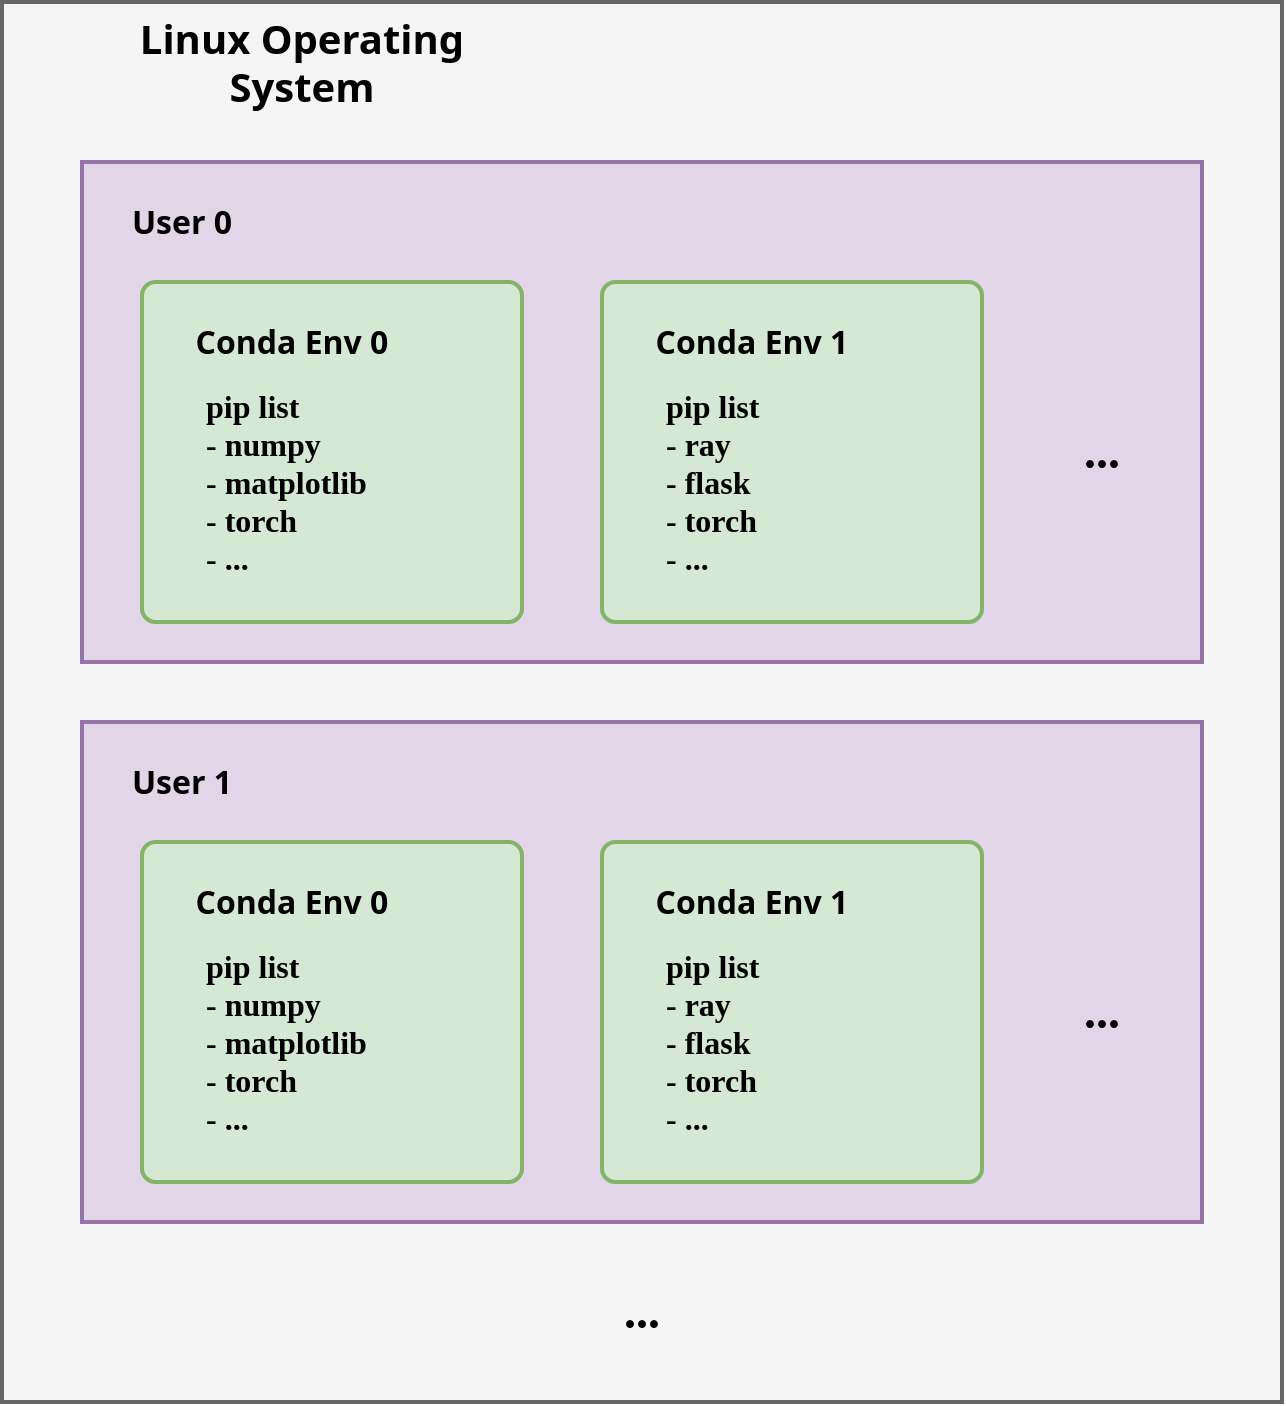 <mxfile version="15.9.4" type="device"><diagram id="XYXGSS9nLTZf1_CdJARw" name="Page-1"><mxGraphModel dx="1974" dy="1134" grid="1" gridSize="10" guides="1" tooltips="1" connect="1" arrows="1" fold="1" page="1" pageScale="1" pageWidth="850" pageHeight="1100" math="0" shadow="0"><root><mxCell id="0"/><mxCell id="1" parent="0"/><mxCell id="ox1bot8EtU7btKXP7uR7-2" value="" style="rounded=0;whiteSpace=wrap;html=1;fillColor=#f5f5f5;strokeColor=#666666;strokeWidth=2;fontColor=#333333;" parent="1" vertex="1"><mxGeometry x="40" y="40" width="640" height="700" as="geometry"/></mxCell><mxCell id="ox1bot8EtU7btKXP7uR7-24" value="&lt;font data-font-src=&quot;https://fonts.googleapis.com/css?family=Noto+Sans&quot; face=&quot;Noto Sans&quot; size=&quot;1&quot;&gt;&lt;b style=&quot;font-size: 20px&quot;&gt;Linux Operating System&lt;/b&gt;&lt;/font&gt;" style="text;html=1;strokeColor=none;fillColor=none;align=center;verticalAlign=middle;whiteSpace=wrap;rounded=0;container=0;resizable=1;autosize=1;arcSize=12;" parent="1" vertex="1"><mxGeometry x="70" y="60" width="240" height="20" as="geometry"/></mxCell><mxCell id="ox1bot8EtU7btKXP7uR7-25" value="" style="group" parent="1" vertex="1" connectable="0"><mxGeometry x="80" y="120" width="560" height="250" as="geometry"/></mxCell><mxCell id="ox1bot8EtU7btKXP7uR7-1" value="" style="rounded=0;whiteSpace=wrap;html=1;fillColor=#e1d5e7;strokeColor=#9673a6;strokeWidth=2;" parent="ox1bot8EtU7btKXP7uR7-25" vertex="1"><mxGeometry width="560" height="250" as="geometry"/></mxCell><mxCell id="ox1bot8EtU7btKXP7uR7-5" value="&lt;font data-font-src=&quot;https://fonts.googleapis.com/css?family=Noto+Sans&quot; face=&quot;Noto Sans&quot; size=&quot;1&quot;&gt;&lt;b style=&quot;font-size: 16px&quot;&gt;User 0&lt;/b&gt;&lt;/font&gt;" style="text;html=1;strokeColor=none;fillColor=none;align=center;verticalAlign=middle;whiteSpace=wrap;rounded=0;container=0;resizable=1;autosize=1;arcSize=12;" parent="ox1bot8EtU7btKXP7uR7-25" vertex="1"><mxGeometry x="20" y="20" width="60" height="20" as="geometry"/></mxCell><mxCell id="ox1bot8EtU7btKXP7uR7-12" value="" style="group" parent="ox1bot8EtU7btKXP7uR7-25" vertex="1" connectable="0"><mxGeometry x="30" y="60" width="190" height="170" as="geometry"/></mxCell><mxCell id="ox1bot8EtU7btKXP7uR7-3" value="" style="rounded=1;whiteSpace=wrap;html=1;fillColor=#d5e8d4;strokeColor=#82b366;strokeWidth=2;arcSize=4;" parent="ox1bot8EtU7btKXP7uR7-12" vertex="1"><mxGeometry width="190" height="170" as="geometry"/></mxCell><mxCell id="ox1bot8EtU7btKXP7uR7-6" value="&lt;font data-font-src=&quot;https://fonts.googleapis.com/css?family=Noto+Sans&quot; face=&quot;Noto Sans&quot; size=&quot;1&quot;&gt;&lt;b style=&quot;font-size: 16px&quot;&gt;Conda Env 0&lt;/b&gt;&lt;/font&gt;" style="text;html=1;strokeColor=none;fillColor=none;align=center;verticalAlign=middle;whiteSpace=wrap;rounded=0;autosize=1;" parent="ox1bot8EtU7btKXP7uR7-12" vertex="1"><mxGeometry x="20" y="20" width="110" height="20" as="geometry"/></mxCell><mxCell id="ox1bot8EtU7btKXP7uR7-8" style="edgeStyle=orthogonalEdgeStyle;rounded=0;orthogonalLoop=1;jettySize=auto;html=1;exitX=0.5;exitY=1;exitDx=0;exitDy=0;fontSize=16;" parent="ox1bot8EtU7btKXP7uR7-12" source="ox1bot8EtU7btKXP7uR7-6" target="ox1bot8EtU7btKXP7uR7-6" edge="1"><mxGeometry relative="1" as="geometry"/></mxCell><mxCell id="ox1bot8EtU7btKXP7uR7-11" value="&lt;div&gt;&lt;span style=&quot;font-size: 16px&quot;&gt;&lt;font data-font-src=&quot;https://fonts.googleapis.com/css?family=Cutive+Mono&quot; face=&quot;Cutive Mono&quot;&gt;&lt;b&gt;pip list&lt;/b&gt;&lt;/font&gt;&lt;/span&gt;&lt;/div&gt;&lt;span style=&quot;font-size: 16px&quot;&gt;&lt;b&gt;&lt;div&gt;&lt;font data-font-src=&quot;https://fonts.googleapis.com/css?family=Cutive+Mono&quot; face=&quot;Cutive Mono&quot;&gt;- numpy&lt;/font&gt;&lt;/div&gt;&lt;div&gt;&lt;font data-font-src=&quot;https://fonts.googleapis.com/css?family=Cutive+Mono&quot; face=&quot;Cutive Mono&quot;&gt;- matplotlib&lt;/font&gt;&lt;/div&gt;&lt;div&gt;&lt;font data-font-src=&quot;https://fonts.googleapis.com/css?family=Cutive+Mono&quot; face=&quot;Cutive Mono&quot;&gt;- torch&lt;/font&gt;&lt;/div&gt;&lt;div&gt;&lt;font data-font-src=&quot;https://fonts.googleapis.com/css?family=Cutive+Mono&quot; face=&quot;Cutive Mono&quot;&gt;- ...&lt;/font&gt;&lt;/div&gt;&lt;/b&gt;&lt;/span&gt;" style="text;html=1;strokeColor=none;fillColor=none;align=left;verticalAlign=middle;whiteSpace=wrap;rounded=0;autosize=1;" parent="ox1bot8EtU7btKXP7uR7-12" vertex="1"><mxGeometry x="30" y="60" width="130" height="80" as="geometry"/></mxCell><mxCell id="ox1bot8EtU7btKXP7uR7-13" value="" style="group" parent="ox1bot8EtU7btKXP7uR7-25" vertex="1" connectable="0"><mxGeometry x="260" y="60" width="190" height="170" as="geometry"/></mxCell><mxCell id="ox1bot8EtU7btKXP7uR7-14" value="" style="rounded=1;whiteSpace=wrap;html=1;fillColor=#d5e8d4;strokeColor=#82b366;strokeWidth=2;arcSize=4;" parent="ox1bot8EtU7btKXP7uR7-13" vertex="1"><mxGeometry width="190" height="170" as="geometry"/></mxCell><mxCell id="ox1bot8EtU7btKXP7uR7-15" value="&lt;font data-font-src=&quot;https://fonts.googleapis.com/css?family=Noto+Sans&quot; face=&quot;Noto Sans&quot; size=&quot;1&quot;&gt;&lt;b style=&quot;font-size: 16px&quot;&gt;Conda Env 1&lt;/b&gt;&lt;/font&gt;" style="text;html=1;strokeColor=none;fillColor=none;align=center;verticalAlign=middle;whiteSpace=wrap;rounded=0;autosize=1;" parent="ox1bot8EtU7btKXP7uR7-13" vertex="1"><mxGeometry x="20" y="20" width="110" height="20" as="geometry"/></mxCell><mxCell id="ox1bot8EtU7btKXP7uR7-16" style="edgeStyle=orthogonalEdgeStyle;rounded=0;orthogonalLoop=1;jettySize=auto;html=1;exitX=0.5;exitY=1;exitDx=0;exitDy=0;fontSize=16;" parent="ox1bot8EtU7btKXP7uR7-13" source="ox1bot8EtU7btKXP7uR7-15" target="ox1bot8EtU7btKXP7uR7-15" edge="1"><mxGeometry relative="1" as="geometry"/></mxCell><mxCell id="ox1bot8EtU7btKXP7uR7-17" value="&lt;div&gt;&lt;span style=&quot;font-size: 16px&quot;&gt;&lt;font data-font-src=&quot;https://fonts.googleapis.com/css?family=Cutive+Mono&quot; face=&quot;Cutive Mono&quot;&gt;&lt;b&gt;pip list&lt;/b&gt;&lt;/font&gt;&lt;/span&gt;&lt;/div&gt;&lt;span style=&quot;font-size: 16px&quot;&gt;&lt;b&gt;&lt;div&gt;&lt;font data-font-src=&quot;https://fonts.googleapis.com/css?family=Cutive+Mono&quot; face=&quot;Cutive Mono&quot;&gt;- ray&lt;/font&gt;&lt;/div&gt;&lt;div&gt;&lt;font data-font-src=&quot;https://fonts.googleapis.com/css?family=Cutive+Mono&quot; face=&quot;Cutive Mono&quot;&gt;- flask&lt;/font&gt;&lt;/div&gt;&lt;div&gt;&lt;font data-font-src=&quot;https://fonts.googleapis.com/css?family=Cutive+Mono&quot; face=&quot;Cutive Mono&quot;&gt;- torch&lt;/font&gt;&lt;/div&gt;&lt;div&gt;&lt;font data-font-src=&quot;https://fonts.googleapis.com/css?family=Cutive+Mono&quot; face=&quot;Cutive Mono&quot;&gt;- ...&lt;/font&gt;&lt;/div&gt;&lt;/b&gt;&lt;/span&gt;" style="text;html=1;strokeColor=none;fillColor=none;align=left;verticalAlign=middle;whiteSpace=wrap;rounded=0;autosize=1;" parent="ox1bot8EtU7btKXP7uR7-13" vertex="1"><mxGeometry x="30" y="60" width="90" height="80" as="geometry"/></mxCell><mxCell id="ox1bot8EtU7btKXP7uR7-23" value="&lt;b&gt;&lt;font data-font-src=&quot;https://fonts.googleapis.com/css?family=Cutive+Mono&quot; face=&quot;Cutive Mono&quot; style=&quot;font-size: 24px&quot;&gt;...&lt;/font&gt;&lt;/b&gt;" style="text;html=1;strokeColor=none;fillColor=none;align=center;verticalAlign=middle;whiteSpace=wrap;rounded=0;fontSize=16;" parent="ox1bot8EtU7btKXP7uR7-25" vertex="1"><mxGeometry x="480" y="130" width="60" height="30" as="geometry"/></mxCell><mxCell id="ox1bot8EtU7btKXP7uR7-26" value="" style="group" parent="1" vertex="1" connectable="0"><mxGeometry x="80" y="400" width="560" height="250" as="geometry"/></mxCell><mxCell id="ox1bot8EtU7btKXP7uR7-27" value="" style="rounded=0;whiteSpace=wrap;html=1;fillColor=#e1d5e7;strokeColor=#9673a6;strokeWidth=2;" parent="ox1bot8EtU7btKXP7uR7-26" vertex="1"><mxGeometry width="560" height="250" as="geometry"/></mxCell><mxCell id="ox1bot8EtU7btKXP7uR7-28" value="&lt;font data-font-src=&quot;https://fonts.googleapis.com/css?family=Noto+Sans&quot; face=&quot;Noto Sans&quot; size=&quot;1&quot;&gt;&lt;b style=&quot;font-size: 16px&quot;&gt;User 1&lt;/b&gt;&lt;/font&gt;" style="text;html=1;strokeColor=none;fillColor=none;align=center;verticalAlign=middle;whiteSpace=wrap;rounded=0;container=0;resizable=1;autosize=1;arcSize=12;" parent="ox1bot8EtU7btKXP7uR7-26" vertex="1"><mxGeometry x="20" y="20" width="60" height="20" as="geometry"/></mxCell><mxCell id="ox1bot8EtU7btKXP7uR7-29" value="" style="group" parent="ox1bot8EtU7btKXP7uR7-26" vertex="1" connectable="0"><mxGeometry x="30" y="60" width="190" height="170" as="geometry"/></mxCell><mxCell id="ox1bot8EtU7btKXP7uR7-30" value="" style="rounded=1;whiteSpace=wrap;html=1;fillColor=#d5e8d4;strokeColor=#82b366;strokeWidth=2;arcSize=4;" parent="ox1bot8EtU7btKXP7uR7-29" vertex="1"><mxGeometry width="190" height="170" as="geometry"/></mxCell><mxCell id="ox1bot8EtU7btKXP7uR7-31" value="&lt;font data-font-src=&quot;https://fonts.googleapis.com/css?family=Noto+Sans&quot; face=&quot;Noto Sans&quot; size=&quot;1&quot;&gt;&lt;b style=&quot;font-size: 16px&quot;&gt;Conda Env 0&lt;/b&gt;&lt;/font&gt;" style="text;html=1;strokeColor=none;fillColor=none;align=center;verticalAlign=middle;whiteSpace=wrap;rounded=0;autosize=1;" parent="ox1bot8EtU7btKXP7uR7-29" vertex="1"><mxGeometry x="20" y="20" width="110" height="20" as="geometry"/></mxCell><mxCell id="ox1bot8EtU7btKXP7uR7-32" style="edgeStyle=orthogonalEdgeStyle;rounded=0;orthogonalLoop=1;jettySize=auto;html=1;exitX=0.5;exitY=1;exitDx=0;exitDy=0;fontSize=16;" parent="ox1bot8EtU7btKXP7uR7-29" source="ox1bot8EtU7btKXP7uR7-31" target="ox1bot8EtU7btKXP7uR7-31" edge="1"><mxGeometry relative="1" as="geometry"/></mxCell><mxCell id="ox1bot8EtU7btKXP7uR7-33" value="&lt;div&gt;&lt;span style=&quot;font-size: 16px&quot;&gt;&lt;font data-font-src=&quot;https://fonts.googleapis.com/css?family=Cutive+Mono&quot; face=&quot;Cutive Mono&quot;&gt;&lt;b&gt;pip list&lt;/b&gt;&lt;/font&gt;&lt;/span&gt;&lt;/div&gt;&lt;span style=&quot;font-size: 16px&quot;&gt;&lt;b&gt;&lt;div&gt;&lt;font data-font-src=&quot;https://fonts.googleapis.com/css?family=Cutive+Mono&quot; face=&quot;Cutive Mono&quot;&gt;- numpy&lt;/font&gt;&lt;/div&gt;&lt;div&gt;&lt;font data-font-src=&quot;https://fonts.googleapis.com/css?family=Cutive+Mono&quot; face=&quot;Cutive Mono&quot;&gt;- matplotlib&lt;/font&gt;&lt;/div&gt;&lt;div&gt;&lt;font data-font-src=&quot;https://fonts.googleapis.com/css?family=Cutive+Mono&quot; face=&quot;Cutive Mono&quot;&gt;- torch&lt;/font&gt;&lt;/div&gt;&lt;div&gt;&lt;font data-font-src=&quot;https://fonts.googleapis.com/css?family=Cutive+Mono&quot; face=&quot;Cutive Mono&quot;&gt;- ...&lt;/font&gt;&lt;/div&gt;&lt;/b&gt;&lt;/span&gt;" style="text;html=1;strokeColor=none;fillColor=none;align=left;verticalAlign=middle;whiteSpace=wrap;rounded=0;autosize=1;" parent="ox1bot8EtU7btKXP7uR7-29" vertex="1"><mxGeometry x="30" y="60" width="130" height="80" as="geometry"/></mxCell><mxCell id="ox1bot8EtU7btKXP7uR7-34" value="" style="group" parent="ox1bot8EtU7btKXP7uR7-26" vertex="1" connectable="0"><mxGeometry x="260" y="60" width="190" height="170" as="geometry"/></mxCell><mxCell id="ox1bot8EtU7btKXP7uR7-35" value="" style="rounded=1;whiteSpace=wrap;html=1;fillColor=#d5e8d4;strokeColor=#82b366;strokeWidth=2;arcSize=4;" parent="ox1bot8EtU7btKXP7uR7-34" vertex="1"><mxGeometry width="190" height="170" as="geometry"/></mxCell><mxCell id="ox1bot8EtU7btKXP7uR7-36" value="&lt;font data-font-src=&quot;https://fonts.googleapis.com/css?family=Noto+Sans&quot; face=&quot;Noto Sans&quot; size=&quot;1&quot;&gt;&lt;b style=&quot;font-size: 16px&quot;&gt;Conda Env 1&lt;/b&gt;&lt;/font&gt;" style="text;html=1;strokeColor=none;fillColor=none;align=center;verticalAlign=middle;whiteSpace=wrap;rounded=0;autosize=1;" parent="ox1bot8EtU7btKXP7uR7-34" vertex="1"><mxGeometry x="20" y="20" width="110" height="20" as="geometry"/></mxCell><mxCell id="ox1bot8EtU7btKXP7uR7-37" style="edgeStyle=orthogonalEdgeStyle;rounded=0;orthogonalLoop=1;jettySize=auto;html=1;exitX=0.5;exitY=1;exitDx=0;exitDy=0;fontSize=16;" parent="ox1bot8EtU7btKXP7uR7-34" source="ox1bot8EtU7btKXP7uR7-36" target="ox1bot8EtU7btKXP7uR7-36" edge="1"><mxGeometry relative="1" as="geometry"/></mxCell><mxCell id="ox1bot8EtU7btKXP7uR7-38" value="&lt;div&gt;&lt;span style=&quot;font-size: 16px&quot;&gt;&lt;font data-font-src=&quot;https://fonts.googleapis.com/css?family=Cutive+Mono&quot; face=&quot;Cutive Mono&quot;&gt;&lt;b&gt;pip list&lt;/b&gt;&lt;/font&gt;&lt;/span&gt;&lt;/div&gt;&lt;span style=&quot;font-size: 16px&quot;&gt;&lt;b&gt;&lt;div&gt;&lt;font data-font-src=&quot;https://fonts.googleapis.com/css?family=Cutive+Mono&quot; face=&quot;Cutive Mono&quot;&gt;- ray&lt;/font&gt;&lt;/div&gt;&lt;div&gt;&lt;font data-font-src=&quot;https://fonts.googleapis.com/css?family=Cutive+Mono&quot; face=&quot;Cutive Mono&quot;&gt;- flask&lt;/font&gt;&lt;/div&gt;&lt;div&gt;&lt;font data-font-src=&quot;https://fonts.googleapis.com/css?family=Cutive+Mono&quot; face=&quot;Cutive Mono&quot;&gt;- torch&lt;/font&gt;&lt;/div&gt;&lt;div&gt;&lt;font data-font-src=&quot;https://fonts.googleapis.com/css?family=Cutive+Mono&quot; face=&quot;Cutive Mono&quot;&gt;- ...&lt;/font&gt;&lt;/div&gt;&lt;/b&gt;&lt;/span&gt;" style="text;html=1;strokeColor=none;fillColor=none;align=left;verticalAlign=middle;whiteSpace=wrap;rounded=0;autosize=1;" parent="ox1bot8EtU7btKXP7uR7-34" vertex="1"><mxGeometry x="30" y="60" width="90" height="80" as="geometry"/></mxCell><mxCell id="ox1bot8EtU7btKXP7uR7-39" value="&lt;b&gt;&lt;font data-font-src=&quot;https://fonts.googleapis.com/css?family=Cutive+Mono&quot; face=&quot;Cutive Mono&quot; style=&quot;font-size: 24px&quot;&gt;...&lt;/font&gt;&lt;/b&gt;" style="text;html=1;strokeColor=none;fillColor=none;align=center;verticalAlign=middle;whiteSpace=wrap;rounded=0;fontSize=16;" parent="ox1bot8EtU7btKXP7uR7-26" vertex="1"><mxGeometry x="480" y="130" width="60" height="30" as="geometry"/></mxCell><mxCell id="ox1bot8EtU7btKXP7uR7-40" value="&lt;b&gt;&lt;font data-font-src=&quot;https://fonts.googleapis.com/css?family=Cutive+Mono&quot; face=&quot;Cutive Mono&quot; style=&quot;font-size: 24px&quot;&gt;...&lt;/font&gt;&lt;/b&gt;" style="text;html=1;strokeColor=none;fillColor=none;align=center;verticalAlign=middle;whiteSpace=wrap;rounded=0;fontSize=16;" parent="1" vertex="1"><mxGeometry x="330" y="680" width="60" height="30" as="geometry"/></mxCell></root></mxGraphModel></diagram></mxfile>